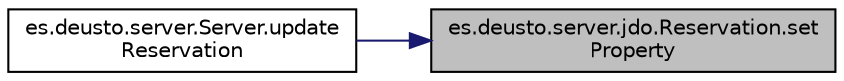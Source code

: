 digraph "es.deusto.server.jdo.Reservation.setProperty"
{
 // LATEX_PDF_SIZE
  edge [fontname="Helvetica",fontsize="10",labelfontname="Helvetica",labelfontsize="10"];
  node [fontname="Helvetica",fontsize="10",shape=record];
  rankdir="RL";
  Node165 [label="es.deusto.server.jdo.Reservation.set\lProperty",height=0.2,width=0.4,color="black", fillcolor="grey75", style="filled", fontcolor="black",tooltip=" "];
  Node165 -> Node166 [dir="back",color="midnightblue",fontsize="10",style="solid",fontname="Helvetica"];
  Node166 [label="es.deusto.server.Server.update\lReservation",height=0.2,width=0.4,color="black", fillcolor="white", style="filled",URL="$classes_1_1deusto_1_1server_1_1_server.html#a720508741205d4af6c01447e957d2253",tooltip=" "];
}
